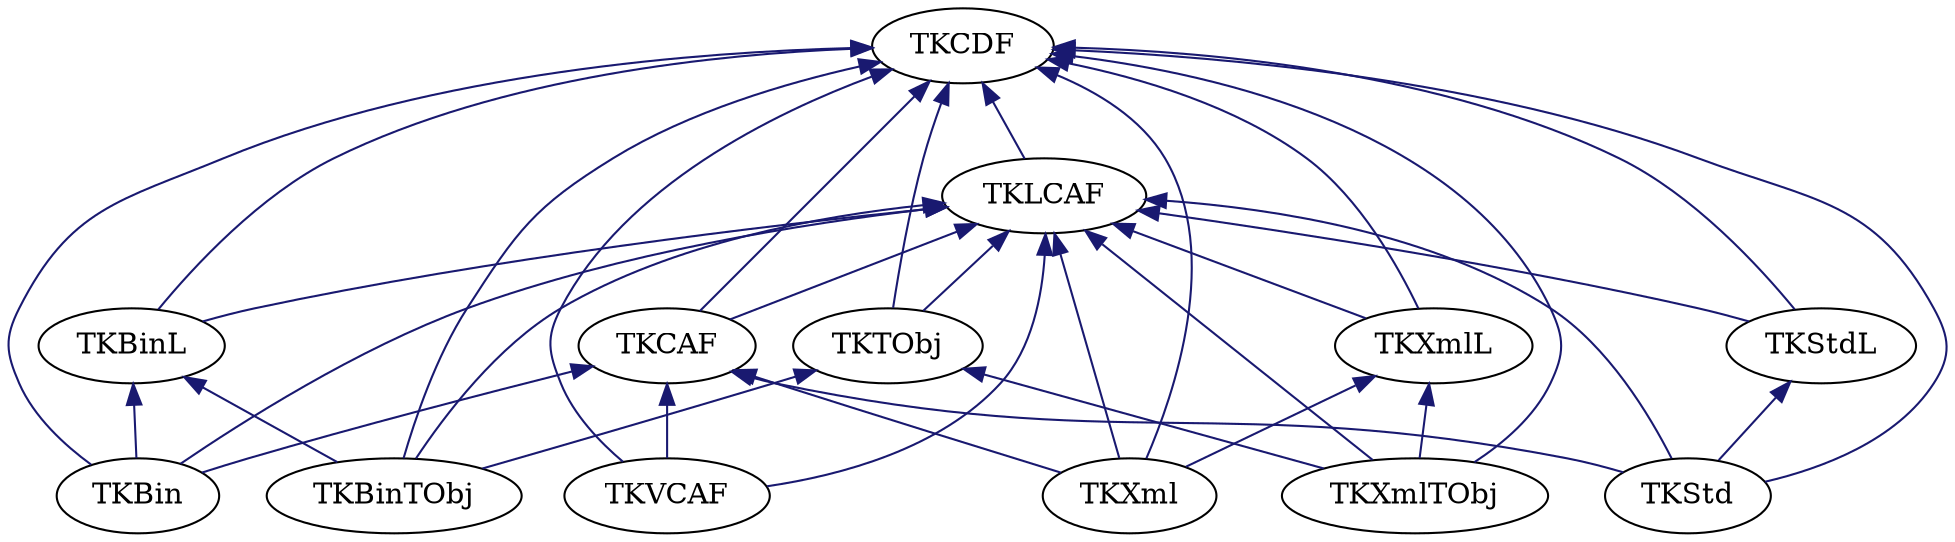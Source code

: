 digraph schema_ApplicationFramework
{
	TKCDF [ URL = "toolkit_tkcdf.html" ]
	TKLCAF [ URL = "toolkit_tklcaf.html" ]
	TKCDF -> TKLCAF [ dir = "back", color = "midnightblue", style = "solid" ]
	TKVCAF [ URL = "toolkit_tkvcaf.html" ]
	TKCDF -> TKVCAF [ dir = "back", color = "midnightblue", style = "solid" ]
	TKLCAF -> TKVCAF [ dir = "back", color = "midnightblue", style = "solid" ]
	TKCAF -> TKVCAF [ dir = "back", color = "midnightblue", style = "solid" ]
	TKCAF [ URL = "toolkit_tkcaf.html" ]
	TKCDF -> TKCAF [ dir = "back", color = "midnightblue", style = "solid" ]
	TKLCAF -> TKCAF [ dir = "back", color = "midnightblue", style = "solid" ]
	TKBinL [ URL = "toolkit_tkbinl.html" ]
	TKCDF -> TKBinL [ dir = "back", color = "midnightblue", style = "solid" ]
	TKLCAF -> TKBinL [ dir = "back", color = "midnightblue", style = "solid" ]
	TKXmlL [ URL = "toolkit_tkxmll.html" ]
	TKCDF -> TKXmlL [ dir = "back", color = "midnightblue", style = "solid" ]
	TKLCAF -> TKXmlL [ dir = "back", color = "midnightblue", style = "solid" ]
	TKBin [ URL = "toolkit_tkbin.html" ]
	TKCAF -> TKBin [ dir = "back", color = "midnightblue", style = "solid" ]
	TKCDF -> TKBin [ dir = "back", color = "midnightblue", style = "solid" ]
	TKLCAF -> TKBin [ dir = "back", color = "midnightblue", style = "solid" ]
	TKBinL -> TKBin [ dir = "back", color = "midnightblue", style = "solid" ]
	TKXml [ URL = "toolkit_tkxml.html" ]
	TKCDF -> TKXml [ dir = "back", color = "midnightblue", style = "solid" ]
	TKLCAF -> TKXml [ dir = "back", color = "midnightblue", style = "solid" ]
	TKCAF -> TKXml [ dir = "back", color = "midnightblue", style = "solid" ]
	TKXmlL -> TKXml [ dir = "back", color = "midnightblue", style = "solid" ]
	TKStdL [ URL = "toolkit_tkstdl.html" ]
	TKCDF -> TKStdL [ dir = "back", color = "midnightblue", style = "solid" ]
	TKLCAF -> TKStdL [ dir = "back", color = "midnightblue", style = "solid" ]
	TKStd [ URL = "toolkit_tkstd.html" ]
	TKCDF -> TKStd [ dir = "back", color = "midnightblue", style = "solid" ]
	TKCAF -> TKStd [ dir = "back", color = "midnightblue", style = "solid" ]
	TKLCAF -> TKStd [ dir = "back", color = "midnightblue", style = "solid" ]
	TKStdL -> TKStd [ dir = "back", color = "midnightblue", style = "solid" ]
	TKTObj [ URL = "toolkit_tktobj.html" ]
	TKCDF -> TKTObj [ dir = "back", color = "midnightblue", style = "solid" ]
	TKLCAF -> TKTObj [ dir = "back", color = "midnightblue", style = "solid" ]
	TKBinTObj [ URL = "toolkit_tkbintobj.html" ]
	TKCDF -> TKBinTObj [ dir = "back", color = "midnightblue", style = "solid" ]
	TKTObj -> TKBinTObj [ dir = "back", color = "midnightblue", style = "solid" ]
	TKLCAF -> TKBinTObj [ dir = "back", color = "midnightblue", style = "solid" ]
	TKBinL -> TKBinTObj [ dir = "back", color = "midnightblue", style = "solid" ]
	TKXmlTObj [ URL = "toolkit_tkxmltobj.html" ]
	TKCDF -> TKXmlTObj [ dir = "back", color = "midnightblue", style = "solid" ]
	TKTObj -> TKXmlTObj [ dir = "back", color = "midnightblue", style = "solid" ]
	TKLCAF -> TKXmlTObj [ dir = "back", color = "midnightblue", style = "solid" ]
	TKXmlL -> TKXmlTObj [ dir = "back", color = "midnightblue", style = "solid" ]
}
